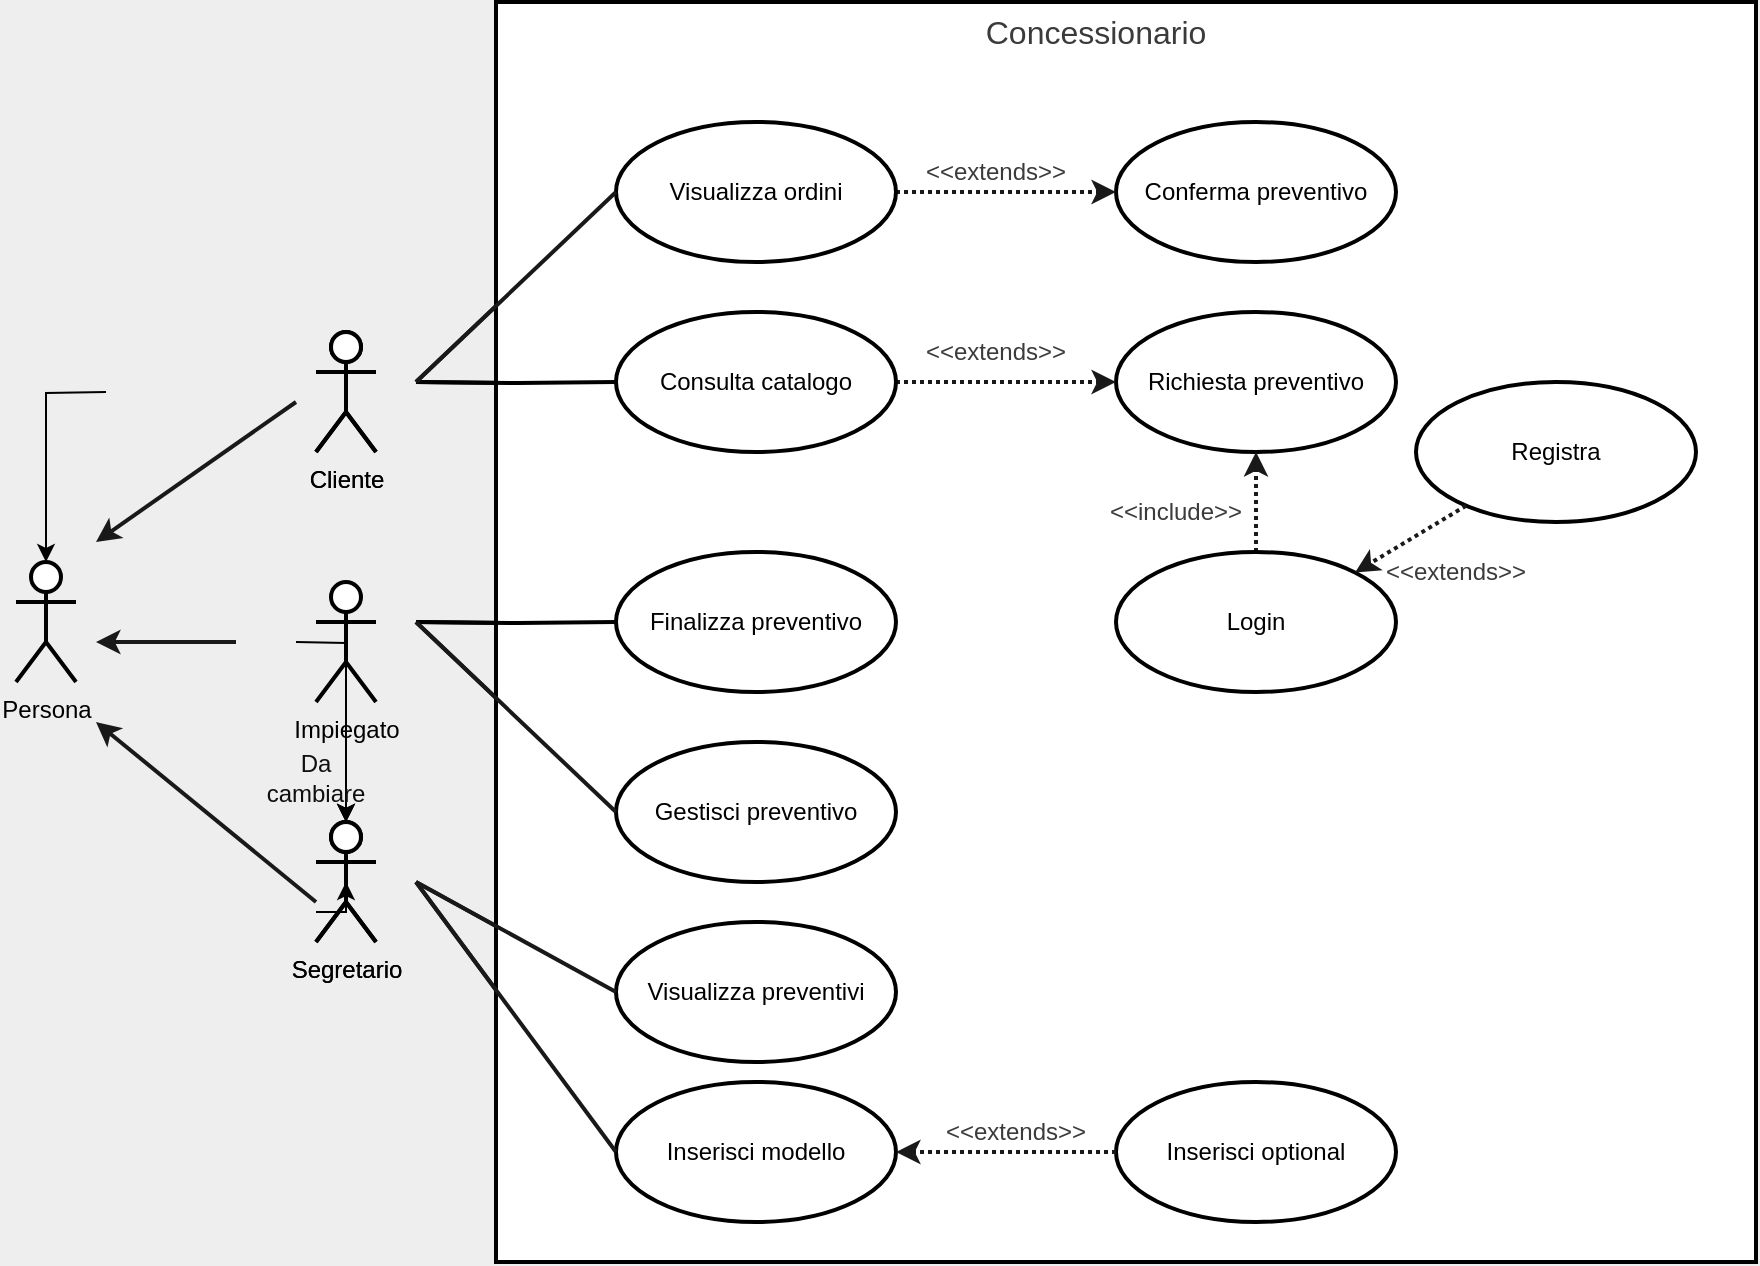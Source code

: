 <mxfile version="20.5.3" type="embed"><diagram id="ERxrzM34JgP0kjhDalQf" name="Page-1"><mxGraphModel dx="588" dy="317" grid="1" gridSize="10" guides="1" tooltips="1" connect="1" arrows="1" fold="1" page="0" pageScale="1" pageWidth="827" pageHeight="1169" background="#EEEEEE" math="0" shadow="0"><root><mxCell id="0"/><mxCell id="1" parent="0"/><mxCell id="130" style="edgeStyle=orthogonalEdgeStyle;rounded=0;orthogonalLoop=1;jettySize=auto;html=1;strokeColor=#000000;strokeWidth=2;fontColor=#000000;endArrow=none;endFill=0;" parent="1" target="129" edge="1"><mxGeometry relative="1" as="geometry"><mxPoint x="360" y="320" as="sourcePoint"/></mxGeometry></mxCell><mxCell id="111" value="Cliente" style="shape=umlActor;verticalLabelPosition=bottom;verticalAlign=top;html=1;strokeColor=#000000;strokeWidth=2;fontColor=#000000;fillColor=#FFFFFF;" parent="1" vertex="1"><mxGeometry x="310" y="295" width="30" height="60" as="geometry"/></mxCell><mxCell id="120" value="Richiesta preventivo" style="ellipse;whiteSpace=wrap;html=1;strokeColor=#000000;strokeWidth=2;fontColor=#000000;fillColor=#FFFFFF;" parent="1" vertex="1"><mxGeometry x="710" y="285" width="140" height="70" as="geometry"/></mxCell><mxCell id="144" style="edgeStyle=orthogonalEdgeStyle;rounded=0;orthogonalLoop=1;jettySize=auto;html=1;strokeColor=#191919;strokeWidth=2;dashed=1;dashPattern=1 1;" parent="1" source="129" target="120" edge="1"><mxGeometry relative="1" as="geometry"/></mxCell><mxCell id="129" value="Consulta catalogo" style="ellipse;whiteSpace=wrap;html=1;strokeColor=#000000;strokeWidth=2;fontColor=#000000;fillColor=#FFFFFF;" parent="1" vertex="1"><mxGeometry x="460" y="285" width="140" height="70" as="geometry"/></mxCell><mxCell id="131" value="Registra" style="ellipse;whiteSpace=wrap;html=1;strokeColor=#000000;strokeWidth=2;fontColor=#000000;fillColor=#FFFFFF;" parent="1" vertex="1"><mxGeometry x="860" y="320" width="140" height="70" as="geometry"/></mxCell><mxCell id="138" value="Segretario" style="shape=umlActor;verticalLabelPosition=bottom;verticalAlign=top;html=1;strokeColor=#000000;strokeWidth=2;fontColor=#000000;fillColor=#FFFFFF;" parent="1" vertex="1"><mxGeometry x="310" y="540" width="30" height="60" as="geometry"/></mxCell><mxCell id="231" value="" style="edgeStyle=orthogonalEdgeStyle;rounded=0;orthogonalLoop=1;jettySize=auto;html=1;" edge="1" parent="1" source="139" target="197"><mxGeometry relative="1" as="geometry"/></mxCell><mxCell id="232" value="" style="edgeStyle=orthogonalEdgeStyle;rounded=0;orthogonalLoop=1;jettySize=auto;html=1;" edge="1" parent="1" source="139" target="197"><mxGeometry relative="1" as="geometry"/></mxCell><mxCell id="139" value="Impiegato" style="shape=umlActor;verticalLabelPosition=bottom;verticalAlign=top;html=1;strokeColor=#000000;strokeWidth=2;fontColor=#000000;fillColor=#FFFFFF;" parent="1" vertex="1"><mxGeometry x="310" y="420" width="30" height="60" as="geometry"/></mxCell><mxCell id="147" style="edgeStyle=orthogonalEdgeStyle;rounded=0;orthogonalLoop=1;jettySize=auto;html=1;strokeColor=#191919;strokeWidth=2;dashed=1;dashPattern=1 1;" parent="1" source="146" target="120" edge="1"><mxGeometry relative="1" as="geometry"/></mxCell><mxCell id="146" value="Login" style="ellipse;whiteSpace=wrap;html=1;strokeColor=#000000;strokeWidth=2;fontColor=#000000;fillColor=#FFFFFF;" parent="1" vertex="1"><mxGeometry x="710" y="405" width="140" height="70" as="geometry"/></mxCell><mxCell id="148" value="&amp;lt;&amp;lt;include&amp;gt;&amp;gt;" style="text;html=1;strokeColor=none;fillColor=none;align=center;verticalAlign=middle;whiteSpace=wrap;rounded=0;fontColor=#3B3B3B;" parent="1" vertex="1"><mxGeometry x="710" y="370" width="60" height="30" as="geometry"/></mxCell><mxCell id="149" style="edgeStyle=orthogonalEdgeStyle;rounded=0;orthogonalLoop=1;jettySize=auto;html=1;exitX=0.5;exitY=1;exitDx=0;exitDy=0;strokeColor=#191919;strokeWidth=2;fontColor=#3B3B3B;endArrow=none;endFill=0;" parent="1" source="146" target="146" edge="1"><mxGeometry relative="1" as="geometry"/></mxCell><mxCell id="153" value="" style="endArrow=classic;html=1;rounded=0;strokeColor=#191919;strokeWidth=2;fontColor=#3B3B3B;entryX=1;entryY=0;entryDx=0;entryDy=0;dashed=1;dashPattern=1 1;" parent="1" source="131" target="146" edge="1"><mxGeometry width="50" height="50" relative="1" as="geometry"><mxPoint x="860" y="390" as="sourcePoint"/><mxPoint x="880" y="250" as="targetPoint"/></mxGeometry></mxCell><mxCell id="154" value="&amp;lt;&amp;lt;extends&amp;gt;&amp;gt;" style="text;html=1;strokeColor=none;fillColor=none;align=center;verticalAlign=middle;whiteSpace=wrap;rounded=0;fontColor=#3B3B3B;" parent="1" vertex="1"><mxGeometry x="850" y="400" width="60" height="30" as="geometry"/></mxCell><mxCell id="155" value="&amp;lt;&amp;lt;extends&amp;gt;&amp;gt;" style="text;html=1;strokeColor=none;fillColor=none;align=center;verticalAlign=middle;whiteSpace=wrap;rounded=0;fontColor=#3B3B3B;" parent="1" vertex="1"><mxGeometry x="620" y="290" width="60" height="30" as="geometry"/></mxCell><mxCell id="156" value="Finalizza preventivo" style="ellipse;whiteSpace=wrap;html=1;strokeColor=#000000;strokeWidth=2;fontColor=#000000;fillColor=#FFFFFF;" parent="1" vertex="1"><mxGeometry x="460" y="405" width="140" height="70" as="geometry"/></mxCell><mxCell id="157" style="edgeStyle=orthogonalEdgeStyle;rounded=0;orthogonalLoop=1;jettySize=auto;html=1;strokeColor=#000000;strokeWidth=2;fontColor=#000000;endArrow=none;endFill=0;entryX=0;entryY=0.5;entryDx=0;entryDy=0;" parent="1" target="156" edge="1"><mxGeometry relative="1" as="geometry"><mxPoint x="360" y="440" as="sourcePoint"/><mxPoint x="470" y="330" as="targetPoint"/></mxGeometry></mxCell><mxCell id="161" value="Gestisci preventivo" style="ellipse;whiteSpace=wrap;html=1;strokeColor=#000000;strokeWidth=2;fontColor=#000000;fillColor=#FFFFFF;" parent="1" vertex="1"><mxGeometry x="460" y="500" width="140" height="70" as="geometry"/></mxCell><mxCell id="168" value="" style="endArrow=none;html=1;rounded=0;strokeColor=#191919;strokeWidth=2;fontColor=#3B3B3B;entryX=0;entryY=0.5;entryDx=0;entryDy=0;" parent="1" target="161" edge="1"><mxGeometry width="50" height="50" relative="1" as="geometry"><mxPoint x="360" y="440" as="sourcePoint"/><mxPoint x="500" y="520" as="targetPoint"/></mxGeometry></mxCell><mxCell id="169" value="Visualizza preventivi" style="ellipse;whiteSpace=wrap;html=1;strokeColor=#000000;strokeWidth=2;fontColor=#000000;fillColor=#FFFFFF;" parent="1" vertex="1"><mxGeometry x="460" y="590" width="140" height="70" as="geometry"/></mxCell><mxCell id="173" value="Conferma preventivo" style="ellipse;whiteSpace=wrap;html=1;strokeColor=#000000;strokeWidth=2;fontColor=#000000;fillColor=#FFFFFF;" parent="1" vertex="1"><mxGeometry x="710" y="190" width="140" height="70" as="geometry"/></mxCell><mxCell id="175" value="" style="endArrow=classic;html=1;rounded=0;dashed=1;dashPattern=1 1;strokeColor=#191919;strokeWidth=2;fontColor=#3B3B3B;entryX=0;entryY=0.5;entryDx=0;entryDy=0;exitX=1;exitY=0.5;exitDx=0;exitDy=0;" parent="1" source="186" target="173" edge="1"><mxGeometry width="50" height="50" relative="1" as="geometry"><mxPoint x="760" y="310" as="sourcePoint"/><mxPoint x="810" y="260" as="targetPoint"/></mxGeometry></mxCell><mxCell id="176" value="&amp;lt;&amp;lt;extends&amp;gt;&amp;gt;" style="text;html=1;strokeColor=none;fillColor=none;align=center;verticalAlign=middle;whiteSpace=wrap;rounded=0;fontColor=#3B3B3B;" parent="1" vertex="1"><mxGeometry x="620" y="200" width="60" height="30" as="geometry"/></mxCell><mxCell id="177" value="" style="endArrow=none;html=1;rounded=0;strokeColor=#191919;strokeWidth=2;fontColor=#3B3B3B;entryX=0;entryY=0.5;entryDx=0;entryDy=0;" parent="1" target="169" edge="1"><mxGeometry width="50" height="50" relative="1" as="geometry"><mxPoint x="360" y="570" as="sourcePoint"/><mxPoint x="460" y="570" as="targetPoint"/></mxGeometry></mxCell><mxCell id="180" value="Inserisci modello" style="ellipse;whiteSpace=wrap;html=1;strokeColor=#000000;strokeWidth=2;fontColor=#000000;fillColor=#FFFFFF;" parent="1" vertex="1"><mxGeometry x="460" y="670" width="140" height="70" as="geometry"/></mxCell><mxCell id="181" value="Inserisci optional" style="ellipse;whiteSpace=wrap;html=1;strokeColor=#000000;strokeWidth=2;fontColor=#000000;fillColor=#FFFFFF;" parent="1" vertex="1"><mxGeometry x="710" y="670" width="140" height="70" as="geometry"/></mxCell><mxCell id="182" value="" style="endArrow=none;html=1;rounded=0;strokeColor=#191919;strokeWidth=2;fontColor=#3B3B3B;entryX=0;entryY=0.5;entryDx=0;entryDy=0;" parent="1" target="180" edge="1"><mxGeometry width="50" height="50" relative="1" as="geometry"><mxPoint x="360" y="570" as="sourcePoint"/><mxPoint x="470" y="635" as="targetPoint"/></mxGeometry></mxCell><mxCell id="183" value="" style="endArrow=classic;html=1;rounded=0;strokeColor=#191919;strokeWidth=2;fontColor=#3B3B3B;entryX=1;entryY=0.5;entryDx=0;entryDy=0;exitX=0;exitY=0.5;exitDx=0;exitDy=0;dashed=1;dashPattern=1 1;" parent="1" source="181" target="180" edge="1"><mxGeometry width="50" height="50" relative="1" as="geometry"><mxPoint x="720" y="660" as="sourcePoint"/><mxPoint x="770" y="610" as="targetPoint"/></mxGeometry></mxCell><mxCell id="184" value="&amp;lt;&amp;lt;extends&amp;gt;&amp;gt;" style="text;html=1;strokeColor=none;fillColor=none;align=center;verticalAlign=middle;whiteSpace=wrap;rounded=0;fontColor=#3B3B3B;" parent="1" vertex="1"><mxGeometry x="630" y="680" width="60" height="30" as="geometry"/></mxCell><mxCell id="185" value="&lt;font style=&quot;font-size: 16px;&quot;&gt;Concessionario&lt;/font&gt;" style="text;html=1;strokeColor=none;fillColor=none;align=center;verticalAlign=middle;whiteSpace=wrap;rounded=0;fontColor=#3B3B3B;" parent="1" vertex="1"><mxGeometry x="670" y="130" width="60" height="30" as="geometry"/></mxCell><mxCell id="186" value="Visualizza ordini" style="ellipse;whiteSpace=wrap;html=1;strokeColor=#000000;strokeWidth=2;fontColor=#000000;fillColor=#FFFFFF;" parent="1" vertex="1"><mxGeometry x="460" y="190" width="140" height="70" as="geometry"/></mxCell><mxCell id="188" value="" style="endArrow=none;html=1;rounded=0;strokeColor=#191919;strokeWidth=2;fontSize=16;fontColor=#0D0D0D;entryX=0;entryY=0.5;entryDx=0;entryDy=0;" parent="1" target="186" edge="1"><mxGeometry width="50" height="50" relative="1" as="geometry"><mxPoint x="360" y="320" as="sourcePoint"/><mxPoint x="450" y="240" as="targetPoint"/></mxGeometry></mxCell><mxCell id="189" value="" style="html=1;fillColor=#FFFFFF;strokeWidth=2;strokeColor=#000000;" parent="1" vertex="1"><mxGeometry x="400" y="130" width="630" height="630" as="geometry"/></mxCell><mxCell id="190" style="edgeStyle=orthogonalEdgeStyle;rounded=0;orthogonalLoop=1;jettySize=auto;html=1;strokeColor=#000000;strokeWidth=2;fontColor=#000000;endArrow=none;endFill=0;" parent="1" target="194" edge="1"><mxGeometry relative="1" as="geometry"><mxPoint x="360" y="320" as="sourcePoint"/></mxGeometry></mxCell><mxCell id="191" value="Cliente" style="shape=umlActor;verticalLabelPosition=bottom;verticalAlign=top;html=1;strokeColor=#000000;strokeWidth=2;fontColor=#000000;fillColor=#FFFFFF;" parent="1" vertex="1"><mxGeometry x="310" y="295" width="30" height="60" as="geometry"/></mxCell><mxCell id="192" value="Richiesta preventivo" style="ellipse;whiteSpace=wrap;html=1;strokeColor=#000000;strokeWidth=2;fontColor=#000000;fillColor=#FFFFFF;" parent="1" vertex="1"><mxGeometry x="710" y="285" width="140" height="70" as="geometry"/></mxCell><mxCell id="193" style="edgeStyle=orthogonalEdgeStyle;rounded=0;orthogonalLoop=1;jettySize=auto;html=1;strokeColor=#191919;strokeWidth=2;dashed=1;dashPattern=1 1;" parent="1" source="194" target="192" edge="1"><mxGeometry relative="1" as="geometry"/></mxCell><mxCell id="194" value="Consulta catalogo" style="ellipse;whiteSpace=wrap;html=1;strokeColor=#000000;strokeWidth=2;fontColor=#000000;fillColor=#FFFFFF;" parent="1" vertex="1"><mxGeometry x="460" y="285" width="140" height="70" as="geometry"/></mxCell><mxCell id="195" value="Registra" style="ellipse;whiteSpace=wrap;html=1;strokeColor=#000000;strokeWidth=2;fontColor=#000000;fillColor=#FFFFFF;" parent="1" vertex="1"><mxGeometry x="860" y="320" width="140" height="70" as="geometry"/></mxCell><mxCell id="197" value="Segretario" style="shape=umlActor;verticalLabelPosition=bottom;verticalAlign=top;html=1;strokeColor=#000000;strokeWidth=2;fontColor=#000000;fillColor=#FFFFFF;" parent="1" vertex="1"><mxGeometry x="310" y="540" width="30" height="60" as="geometry"/></mxCell><mxCell id="230" value="" style="edgeStyle=orthogonalEdgeStyle;rounded=0;orthogonalLoop=1;jettySize=auto;html=1;" edge="1" parent="1" target="197"><mxGeometry relative="1" as="geometry"><mxPoint x="300" y="450" as="sourcePoint"/></mxGeometry></mxCell><mxCell id="199" value="" style="endArrow=classic;html=1;rounded=0;strokeWidth=2;strokeColor=#191919;" parent="1" edge="1"><mxGeometry width="50" height="50" relative="1" as="geometry"><mxPoint x="270" y="450" as="sourcePoint"/><mxPoint x="200" y="450" as="targetPoint"/></mxGeometry></mxCell><mxCell id="200" value="" style="endArrow=classic;html=1;rounded=0;strokeWidth=2;strokeColor=#191919;" parent="1" edge="1"><mxGeometry width="50" height="50" relative="1" as="geometry"><mxPoint x="310" y="580" as="sourcePoint"/><mxPoint x="200" y="490" as="targetPoint"/></mxGeometry></mxCell><mxCell id="201" style="edgeStyle=orthogonalEdgeStyle;rounded=0;orthogonalLoop=1;jettySize=auto;html=1;strokeColor=#191919;strokeWidth=2;dashed=1;dashPattern=1 1;" parent="1" source="202" target="192" edge="1"><mxGeometry relative="1" as="geometry"/></mxCell><mxCell id="202" value="Login" style="ellipse;whiteSpace=wrap;html=1;strokeColor=#000000;strokeWidth=2;fontColor=#000000;fillColor=#FFFFFF;" parent="1" vertex="1"><mxGeometry x="710" y="405" width="140" height="70" as="geometry"/></mxCell><mxCell id="203" value="&amp;lt;&amp;lt;include&amp;gt;&amp;gt;" style="text;html=1;strokeColor=none;fillColor=none;align=center;verticalAlign=middle;whiteSpace=wrap;rounded=0;fontColor=#3B3B3B;" parent="1" vertex="1"><mxGeometry x="710" y="370" width="60" height="30" as="geometry"/></mxCell><mxCell id="204" style="edgeStyle=orthogonalEdgeStyle;rounded=0;orthogonalLoop=1;jettySize=auto;html=1;exitX=0.5;exitY=1;exitDx=0;exitDy=0;strokeColor=#191919;strokeWidth=2;fontColor=#3B3B3B;endArrow=none;endFill=0;" parent="1" source="202" target="202" edge="1"><mxGeometry relative="1" as="geometry"/></mxCell><mxCell id="205" value="" style="endArrow=classic;html=1;rounded=0;strokeColor=#191919;strokeWidth=2;fontColor=#3B3B3B;entryX=1;entryY=0;entryDx=0;entryDy=0;dashed=1;dashPattern=1 1;" parent="1" source="195" target="202" edge="1"><mxGeometry width="50" height="50" relative="1" as="geometry"><mxPoint x="860" y="390" as="sourcePoint"/><mxPoint x="880" y="250" as="targetPoint"/></mxGeometry></mxCell><mxCell id="206" value="&amp;lt;&amp;lt;extends&amp;gt;&amp;gt;" style="text;html=1;strokeColor=none;fillColor=none;align=center;verticalAlign=middle;whiteSpace=wrap;rounded=0;fontColor=#3B3B3B;" parent="1" vertex="1"><mxGeometry x="850" y="400" width="60" height="30" as="geometry"/></mxCell><mxCell id="207" value="&amp;lt;&amp;lt;extends&amp;gt;&amp;gt;" style="text;html=1;strokeColor=none;fillColor=none;align=center;verticalAlign=middle;whiteSpace=wrap;rounded=0;fontColor=#3B3B3B;" parent="1" vertex="1"><mxGeometry x="620" y="290" width="60" height="30" as="geometry"/></mxCell><mxCell id="208" value="Finalizza preventivo" style="ellipse;whiteSpace=wrap;html=1;strokeColor=#000000;strokeWidth=2;fontColor=#000000;fillColor=#FFFFFF;" parent="1" vertex="1"><mxGeometry x="460" y="405" width="140" height="70" as="geometry"/></mxCell><mxCell id="209" style="edgeStyle=orthogonalEdgeStyle;rounded=0;orthogonalLoop=1;jettySize=auto;html=1;strokeColor=#000000;strokeWidth=2;fontColor=#000000;endArrow=none;endFill=0;entryX=0;entryY=0.5;entryDx=0;entryDy=0;" parent="1" target="208" edge="1"><mxGeometry relative="1" as="geometry"><mxPoint x="360" y="440" as="sourcePoint"/><mxPoint x="470" y="330" as="targetPoint"/></mxGeometry></mxCell><mxCell id="210" value="Gestisci preventivo" style="ellipse;whiteSpace=wrap;html=1;strokeColor=#000000;strokeWidth=2;fontColor=#000000;fillColor=#FFFFFF;" parent="1" vertex="1"><mxGeometry x="460" y="500" width="140" height="70" as="geometry"/></mxCell><mxCell id="211" value="" style="endArrow=none;html=1;rounded=0;strokeColor=#191919;strokeWidth=2;fontColor=#3B3B3B;entryX=0;entryY=0.5;entryDx=0;entryDy=0;" parent="1" target="210" edge="1"><mxGeometry width="50" height="50" relative="1" as="geometry"><mxPoint x="360" y="440" as="sourcePoint"/><mxPoint x="500" y="520" as="targetPoint"/></mxGeometry></mxCell><mxCell id="212" value="Visualizza preventivi" style="ellipse;whiteSpace=wrap;html=1;strokeColor=#000000;strokeWidth=2;fontColor=#000000;fillColor=#FFFFFF;" parent="1" vertex="1"><mxGeometry x="460" y="590" width="140" height="70" as="geometry"/></mxCell><mxCell id="213" value="Conferma preventivo" style="ellipse;whiteSpace=wrap;html=1;strokeColor=#000000;strokeWidth=2;fontColor=#000000;fillColor=#FFFFFF;" parent="1" vertex="1"><mxGeometry x="710" y="190" width="140" height="70" as="geometry"/></mxCell><mxCell id="214" value="" style="endArrow=classic;html=1;rounded=0;dashed=1;dashPattern=1 1;strokeColor=#191919;strokeWidth=2;fontColor=#3B3B3B;entryX=0;entryY=0.5;entryDx=0;entryDy=0;exitX=1;exitY=0.5;exitDx=0;exitDy=0;" parent="1" source="223" target="213" edge="1"><mxGeometry width="50" height="50" relative="1" as="geometry"><mxPoint x="760" y="310" as="sourcePoint"/><mxPoint x="810" y="260" as="targetPoint"/></mxGeometry></mxCell><mxCell id="215" value="&amp;lt;&amp;lt;extends&amp;gt;&amp;gt;" style="text;html=1;strokeColor=none;fillColor=none;align=center;verticalAlign=middle;whiteSpace=wrap;rounded=0;fontColor=#3B3B3B;" parent="1" vertex="1"><mxGeometry x="620" y="200" width="60" height="30" as="geometry"/></mxCell><mxCell id="216" value="" style="endArrow=none;html=1;rounded=0;strokeColor=#191919;strokeWidth=2;fontColor=#3B3B3B;entryX=0;entryY=0.5;entryDx=0;entryDy=0;" parent="1" target="212" edge="1"><mxGeometry width="50" height="50" relative="1" as="geometry"><mxPoint x="360" y="570" as="sourcePoint"/><mxPoint x="460" y="570" as="targetPoint"/></mxGeometry></mxCell><mxCell id="217" value="Inserisci modello" style="ellipse;whiteSpace=wrap;html=1;strokeColor=#000000;strokeWidth=2;fontColor=#000000;fillColor=#FFFFFF;" parent="1" vertex="1"><mxGeometry x="460" y="670" width="140" height="70" as="geometry"/></mxCell><mxCell id="218" value="Inserisci optional" style="ellipse;whiteSpace=wrap;html=1;strokeColor=#000000;strokeWidth=2;fontColor=#000000;fillColor=#FFFFFF;" parent="1" vertex="1"><mxGeometry x="710" y="670" width="140" height="70" as="geometry"/></mxCell><mxCell id="219" value="" style="endArrow=none;html=1;rounded=0;strokeColor=#191919;strokeWidth=2;fontColor=#3B3B3B;entryX=0;entryY=0.5;entryDx=0;entryDy=0;" parent="1" target="217" edge="1"><mxGeometry width="50" height="50" relative="1" as="geometry"><mxPoint x="360" y="570" as="sourcePoint"/><mxPoint x="470" y="635" as="targetPoint"/></mxGeometry></mxCell><mxCell id="220" value="" style="endArrow=classic;html=1;rounded=0;strokeColor=#191919;strokeWidth=2;fontColor=#3B3B3B;entryX=1;entryY=0.5;entryDx=0;entryDy=0;exitX=0;exitY=0.5;exitDx=0;exitDy=0;dashed=1;dashPattern=1 1;" parent="1" source="218" target="217" edge="1"><mxGeometry width="50" height="50" relative="1" as="geometry"><mxPoint x="720" y="660" as="sourcePoint"/><mxPoint x="770" y="610" as="targetPoint"/></mxGeometry></mxCell><mxCell id="221" value="&amp;lt;&amp;lt;extends&amp;gt;&amp;gt;" style="text;html=1;strokeColor=none;fillColor=none;align=center;verticalAlign=middle;whiteSpace=wrap;rounded=0;fontColor=#3B3B3B;" parent="1" vertex="1"><mxGeometry x="630" y="680" width="60" height="30" as="geometry"/></mxCell><mxCell id="222" value="&lt;font style=&quot;font-size: 16px;&quot;&gt;Concessionario&lt;/font&gt;" style="text;html=1;strokeColor=none;fillColor=none;align=center;verticalAlign=middle;whiteSpace=wrap;rounded=0;fontColor=#3B3B3B;" parent="1" vertex="1"><mxGeometry x="670" y="130" width="60" height="30" as="geometry"/></mxCell><mxCell id="223" value="Visualizza ordini" style="ellipse;whiteSpace=wrap;html=1;strokeColor=#000000;strokeWidth=2;fontColor=#000000;fillColor=#FFFFFF;" parent="1" vertex="1"><mxGeometry x="460" y="190" width="140" height="70" as="geometry"/></mxCell><mxCell id="224" value="" style="endArrow=none;html=1;rounded=0;strokeColor=#191919;strokeWidth=2;fontSize=16;fontColor=#0D0D0D;entryX=0;entryY=0.5;entryDx=0;entryDy=0;" parent="1" target="223" edge="1"><mxGeometry width="50" height="50" relative="1" as="geometry"><mxPoint x="360" y="320" as="sourcePoint"/><mxPoint x="450" y="240" as="targetPoint"/></mxGeometry></mxCell><mxCell id="229" style="edgeStyle=orthogonalEdgeStyle;rounded=0;orthogonalLoop=1;jettySize=auto;html=1;exitX=0.5;exitY=0.5;exitDx=0;exitDy=0;exitPerimeter=0;" parent="1" target="228" edge="1"><mxGeometry relative="1" as="geometry"><mxPoint x="205" y="325" as="sourcePoint"/></mxGeometry></mxCell><mxCell id="227" value="" style="endArrow=classic;html=1;rounded=0;strokeWidth=2;strokeColor=#191919;" parent="1" edge="1"><mxGeometry width="50" height="50" relative="1" as="geometry"><mxPoint x="300" y="330" as="sourcePoint"/><mxPoint x="200" y="400" as="targetPoint"/></mxGeometry></mxCell><mxCell id="228" value="Persona&lt;br&gt;" style="shape=umlActor;verticalLabelPosition=bottom;verticalAlign=top;html=1;strokeColor=#000000;strokeWidth=2;fontColor=#000000;fillColor=#FFFFFF;" parent="1" vertex="1"><mxGeometry x="160" y="410" width="30" height="60" as="geometry"/></mxCell><mxCell id="234" style="edgeStyle=orthogonalEdgeStyle;rounded=0;orthogonalLoop=1;jettySize=auto;html=1;exitX=0.5;exitY=1;exitDx=0;exitDy=0;entryX=0.5;entryY=0.5;entryDx=0;entryDy=0;entryPerimeter=0;fontColor=#000000;" edge="1" parent="1" source="233" target="197"><mxGeometry relative="1" as="geometry"/></mxCell><mxCell id="233" value="&lt;font color=&quot;#0f0f0f&quot;&gt;Da cambiare&lt;/font&gt;" style="text;html=1;strokeColor=none;fillColor=none;align=center;verticalAlign=middle;whiteSpace=wrap;rounded=0;" vertex="1" parent="1"><mxGeometry x="280" y="450" width="60" height="135" as="geometry"/></mxCell></root></mxGraphModel></diagram></mxfile>